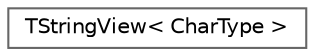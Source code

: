 digraph "Graphical Class Hierarchy"
{
 // INTERACTIVE_SVG=YES
 // LATEX_PDF_SIZE
  bgcolor="transparent";
  edge [fontname=Helvetica,fontsize=10,labelfontname=Helvetica,labelfontsize=10];
  node [fontname=Helvetica,fontsize=10,shape=box,height=0.2,width=0.4];
  rankdir="LR";
  Node0 [id="Node000000",label="TStringView\< CharType \>",height=0.2,width=0.4,color="grey40", fillcolor="white", style="filled",URL="$dd/dbe/classTStringView.html",tooltip="A string view is a non-owning view of a range of characters."];
}
